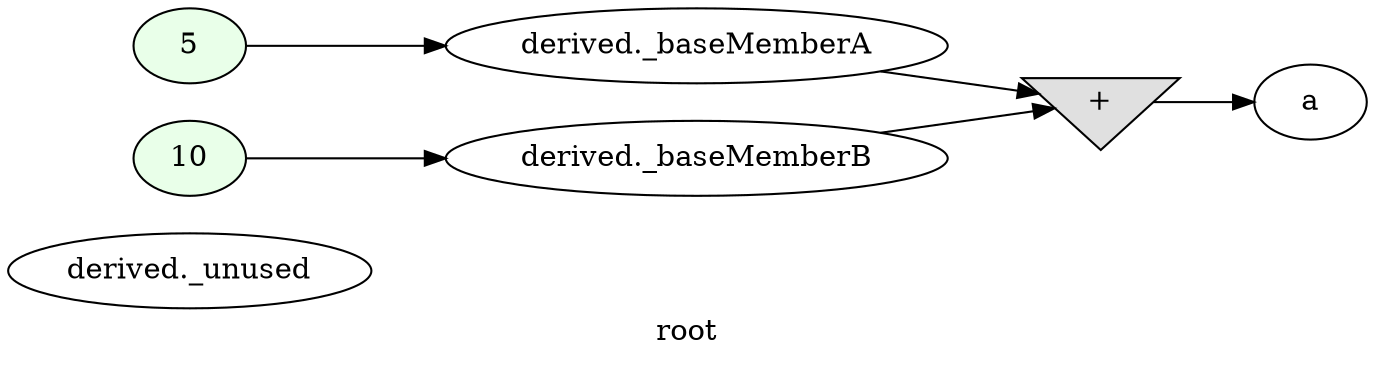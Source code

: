 digraph G
{
rankdir=LR;
label = "root";
	node_000001 [ label = "derived._unused", startingline=22 ]
	node_000002 [ label = "5", style=filled, fillcolor="#E9FFE9", startingline=23 ]
	node_000003 [ label = "derived._baseMemberA", startingline=23 ]
	node_000004 [ label = "10", style=filled, fillcolor="#E9FFE9", startingline=24 ]
	node_000005 [ label = "derived._baseMemberB", startingline=24 ]
	node_000006 [ label = "+", shape=invtriangle, style=filled, fillcolor="#E0E0E0", startingline=25 ]
	node_000007 [ label = "a", startingline=25 ]
	node_000002 -> node_000003
	node_000003 -> node_000006
	node_000004 -> node_000005
	node_000005 -> node_000006
	node_000006 -> node_000007
}
